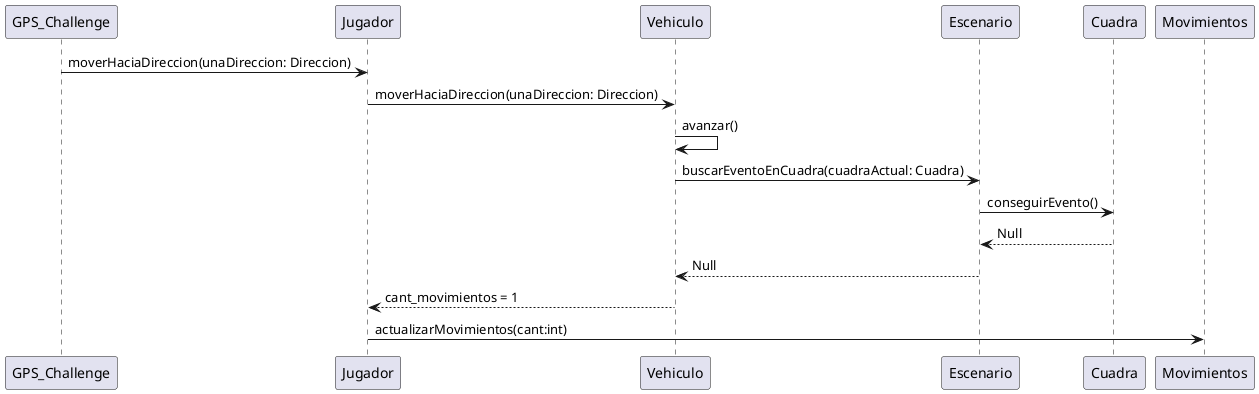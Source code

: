 @startumlGPS_Challenge -> Jugador: moverHaciaDireccion(unaDireccion: Direccion)Jugador -> Vehiculo: moverHaciaDireccion(unaDireccion: Direccion)Vehiculo -> Vehiculo: avanzar()Vehiculo -> Escenario: buscarEventoEnCuadra(cuadraActual: Cuadra)Escenario -> Cuadra: conseguirEvento()Escenario <-- Cuadra: NullVehiculo <-- Escenario: NullJugador <-- Vehiculo: cant_movimientos = 1Jugador -> Movimientos: actualizarMovimientos(cant:int)@enduml